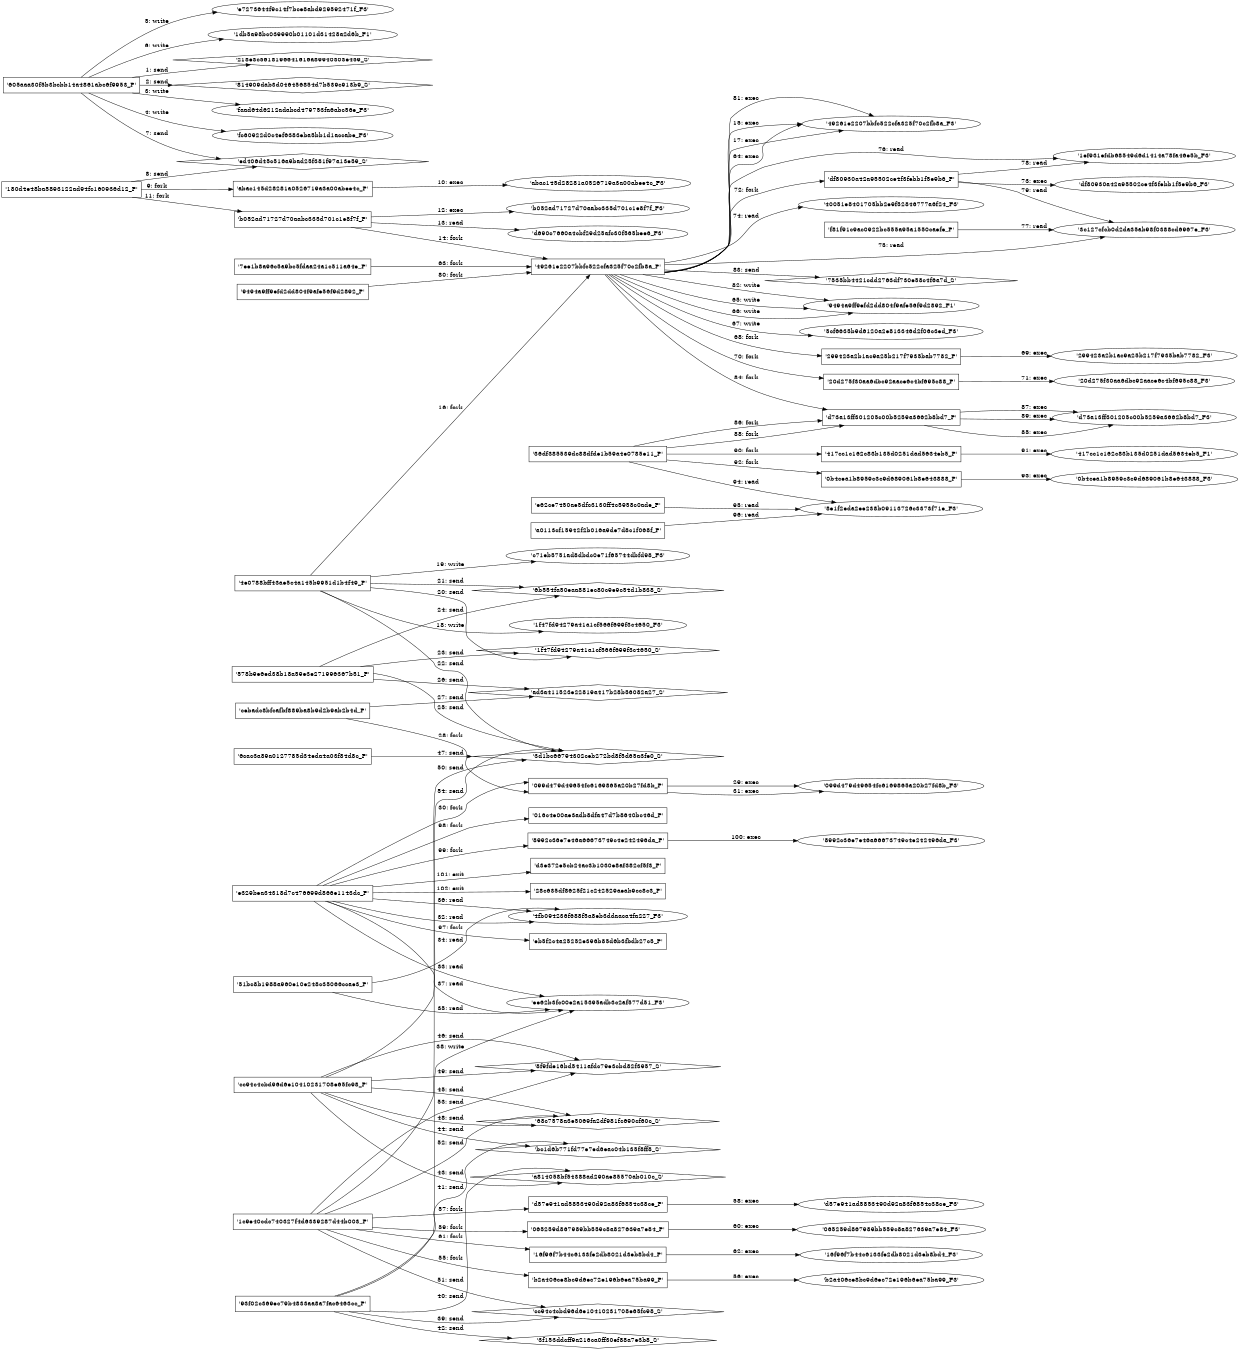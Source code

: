 digraph "D:\Learning\Paper\apt\基于CTI的攻击预警\Dataset\攻击图\ASGfromALLCTI\Vulnerability Spotlight Pidgin Vulnerabilities.dot" {
rankdir="LR"
size="9"
fixedsize="false"
splines="true"
nodesep=0.3
ranksep=0
fontsize=10
overlap="scalexy"
engine= "neato"
	"'218e3c5618196641616a89940303e459_S'" [node_type=Socket shape=diamond]
	"'605aaa30f5b3bcbb14a4861abc6f9953_P'" [node_type=Process shape=box]
	"'605aaa30f5b3bcbb14a4861abc6f9953_P'" -> "'218e3c5618196641616a89940303e459_S'" [label="1: send"]
	"'814909dab3d046456854d7b539c913b9_S'" [node_type=Socket shape=diamond]
	"'605aaa30f5b3bcbb14a4861abc6f9953_P'" [node_type=Process shape=box]
	"'605aaa30f5b3bcbb14a4861abc6f9953_P'" -> "'814909dab3d046456854d7b539c913b9_S'" [label="2: send"]
	"'faad64d6212adabcd479753fa6abc56e_F3'" [node_type=file shape=ellipse]
	"'605aaa30f5b3bcbb14a4861abc6f9953_P'" [node_type=Process shape=box]
	"'605aaa30f5b3bcbb14a4861abc6f9953_P'" -> "'faad64d6212adabcd479753fa6abc56e_F3'" [label="3: write"]
	"'fc60922d0c4ef6383eba5bb1d1accabe_F3'" [node_type=file shape=ellipse]
	"'605aaa30f5b3bcbb14a4861abc6f9953_P'" [node_type=Process shape=box]
	"'605aaa30f5b3bcbb14a4861abc6f9953_P'" -> "'fc60922d0c4ef6383eba5bb1d1accabe_F3'" [label="4: write"]
	"'e7273644f9c14f7bce8abd929592471f_F3'" [node_type=file shape=ellipse]
	"'605aaa30f5b3bcbb14a4861abc6f9953_P'" [node_type=Process shape=box]
	"'605aaa30f5b3bcbb14a4861abc6f9953_P'" -> "'e7273644f9c14f7bce8abd929592471f_F3'" [label="5: write"]
	"'1db5a98bc039990b01101d31428a2d6b_F1'" [node_type=file shape=ellipse]
	"'605aaa30f5b3bcbb14a4861abc6f9953_P'" [node_type=Process shape=box]
	"'605aaa30f5b3bcbb14a4861abc6f9953_P'" -> "'1db5a98bc039990b01101d31428a2d6b_F1'" [label="6: write"]
	"'ed406d45c516a9bad25f381f97a13e59_S'" [node_type=Socket shape=diamond]
	"'605aaa30f5b3bcbb14a4861abc6f9953_P'" [node_type=Process shape=box]
	"'605aaa30f5b3bcbb14a4861abc6f9953_P'" -> "'ed406d45c516a9bad25f381f97a13e59_S'" [label="7: send"]
	"'ed406d45c516a9bad25f381f97a13e59_S'" [node_type=Socket shape=diamond]
	"'180d4e48ba5893122ad94fc160936d12_P'" [node_type=Process shape=box]
	"'180d4e48ba5893122ad94fc160936d12_P'" -> "'ed406d45c516a9bad25f381f97a13e59_S'" [label="8: send"]
	"'180d4e48ba5893122ad94fc160936d12_P'" [node_type=Process shape=box]
	"'abac145d28281a0526719a3a00abee4c_P'" [node_type=Process shape=box]
	"'180d4e48ba5893122ad94fc160936d12_P'" -> "'abac145d28281a0526719a3a00abee4c_P'" [label="9: fork"]
	"'abac145d28281a0526719a3a00abee4c_P'" [node_type=Process shape=box]
	"'abac145d28281a0526719a3a00abee4c_F3'" [node_type=File shape=ellipse]
	"'abac145d28281a0526719a3a00abee4c_P'" -> "'abac145d28281a0526719a3a00abee4c_F3'" [label="10: exec"]
	"'180d4e48ba5893122ad94fc160936d12_P'" [node_type=Process shape=box]
	"'b052ad71727d70aabc335d701c1e8f7f_P'" [node_type=Process shape=box]
	"'180d4e48ba5893122ad94fc160936d12_P'" -> "'b052ad71727d70aabc335d701c1e8f7f_P'" [label="11: fork"]
	"'b052ad71727d70aabc335d701c1e8f7f_P'" [node_type=Process shape=box]
	"'b052ad71727d70aabc335d701c1e8f7f_F3'" [node_type=File shape=ellipse]
	"'b052ad71727d70aabc335d701c1e8f7f_P'" -> "'b052ad71727d70aabc335d701c1e8f7f_F3'" [label="12: exec"]
	"'d690c7660a4cbf29d25afc30f565bee6_F3'" [node_type=file shape=ellipse]
	"'b052ad71727d70aabc335d701c1e8f7f_P'" [node_type=Process shape=box]
	"'b052ad71727d70aabc335d701c1e8f7f_P'" -> "'d690c7660a4cbf29d25afc30f565bee6_F3'" [label="13: read"]
	"'b052ad71727d70aabc335d701c1e8f7f_P'" [node_type=Process shape=box]
	"'49261e2207bbfc522cfa325f70c2fb8a_P'" [node_type=Process shape=box]
	"'b052ad71727d70aabc335d701c1e8f7f_P'" -> "'49261e2207bbfc522cfa325f70c2fb8a_P'" [label="14: fork"]
	"'49261e2207bbfc522cfa325f70c2fb8a_P'" [node_type=Process shape=box]
	"'49261e2207bbfc522cfa325f70c2fb8a_F3'" [node_type=File shape=ellipse]
	"'49261e2207bbfc522cfa325f70c2fb8a_P'" -> "'49261e2207bbfc522cfa325f70c2fb8a_F3'" [label="15: exec"]
	"'4e0788bff43ae5c4a145b9951d1b4f49_P'" [node_type=Process shape=box]
	"'49261e2207bbfc522cfa325f70c2fb8a_P'" [node_type=Process shape=box]
	"'4e0788bff43ae5c4a145b9951d1b4f49_P'" -> "'49261e2207bbfc522cfa325f70c2fb8a_P'" [label="16: fork"]
	"'49261e2207bbfc522cfa325f70c2fb8a_P'" [node_type=Process shape=box]
	"'49261e2207bbfc522cfa325f70c2fb8a_F3'" [node_type=File shape=ellipse]
	"'49261e2207bbfc522cfa325f70c2fb8a_P'" -> "'49261e2207bbfc522cfa325f70c2fb8a_F3'" [label="17: exec"]
	"'1f47fd94279a41a1cf566f699f3c4650_F3'" [node_type=file shape=ellipse]
	"'4e0788bff43ae5c4a145b9951d1b4f49_P'" [node_type=Process shape=box]
	"'4e0788bff43ae5c4a145b9951d1b4f49_P'" -> "'1f47fd94279a41a1cf566f699f3c4650_F3'" [label="18: write"]
	"'c71eb5751ad8dbdc0e71f65744dbfd98_F3'" [node_type=file shape=ellipse]
	"'4e0788bff43ae5c4a145b9951d1b4f49_P'" [node_type=Process shape=box]
	"'4e0788bff43ae5c4a145b9951d1b4f49_P'" -> "'c71eb5751ad8dbdc0e71f65744dbfd98_F3'" [label="19: write"]
	"'1f47fd94279a41a1cf566f699f3c4650_S'" [node_type=Socket shape=diamond]
	"'4e0788bff43ae5c4a145b9951d1b4f49_P'" [node_type=Process shape=box]
	"'4e0788bff43ae5c4a145b9951d1b4f49_P'" -> "'1f47fd94279a41a1cf566f699f3c4650_S'" [label="20: send"]
	"'6b554fa50eaa881ec80c9e9c54d1b838_S'" [node_type=Socket shape=diamond]
	"'4e0788bff43ae5c4a145b9951d1b4f49_P'" [node_type=Process shape=box]
	"'4e0788bff43ae5c4a145b9951d1b4f49_P'" -> "'6b554fa50eaa881ec80c9e9c54d1b838_S'" [label="21: send"]
	"'3d1bc66794302ceb272bd8f5d65a3fe0_S'" [node_type=Socket shape=diamond]
	"'4e0788bff43ae5c4a145b9951d1b4f49_P'" [node_type=Process shape=box]
	"'4e0788bff43ae5c4a145b9951d1b4f49_P'" -> "'3d1bc66794302ceb272bd8f5d65a3fe0_S'" [label="22: send"]
	"'1f47fd94279a41a1cf566f699f3c4650_S'" [node_type=Socket shape=diamond]
	"'578b9e6ed38b18a59e3e271996367b51_P'" [node_type=Process shape=box]
	"'578b9e6ed38b18a59e3e271996367b51_P'" -> "'1f47fd94279a41a1cf566f699f3c4650_S'" [label="23: send"]
	"'6b554fa50eaa881ec80c9e9c54d1b838_S'" [node_type=Socket shape=diamond]
	"'578b9e6ed38b18a59e3e271996367b51_P'" [node_type=Process shape=box]
	"'578b9e6ed38b18a59e3e271996367b51_P'" -> "'6b554fa50eaa881ec80c9e9c54d1b838_S'" [label="24: send"]
	"'3d1bc66794302ceb272bd8f5d65a3fe0_S'" [node_type=Socket shape=diamond]
	"'578b9e6ed38b18a59e3e271996367b51_P'" [node_type=Process shape=box]
	"'578b9e6ed38b18a59e3e271996367b51_P'" -> "'3d1bc66794302ceb272bd8f5d65a3fe0_S'" [label="25: send"]
	"'ad3a411523e22819a417b28b56082a27_S'" [node_type=Socket shape=diamond]
	"'578b9e6ed38b18a59e3e271996367b51_P'" [node_type=Process shape=box]
	"'578b9e6ed38b18a59e3e271996367b51_P'" -> "'ad3a411523e22819a417b28b56082a27_S'" [label="26: send"]
	"'ad3a411523e22819a417b28b56082a27_S'" [node_type=Socket shape=diamond]
	"'cebadc8bfcafbf889ba8b9d2b9ab2b4d_P'" [node_type=Process shape=box]
	"'cebadc8bfcafbf889ba8b9d2b9ab2b4d_P'" -> "'ad3a411523e22819a417b28b56082a27_S'" [label="27: send"]
	"'cebadc8bfcafbf889ba8b9d2b9ab2b4d_P'" [node_type=Process shape=box]
	"'099d479d49654fc6169865a20b27fd8b_P'" [node_type=Process shape=box]
	"'cebadc8bfcafbf889ba8b9d2b9ab2b4d_P'" -> "'099d479d49654fc6169865a20b27fd8b_P'" [label="28: fork"]
	"'099d479d49654fc6169865a20b27fd8b_P'" [node_type=Process shape=box]
	"'099d479d49654fc6169865a20b27fd8b_F3'" [node_type=File shape=ellipse]
	"'099d479d49654fc6169865a20b27fd8b_P'" -> "'099d479d49654fc6169865a20b27fd8b_F3'" [label="29: exec"]
	"'e329bea34318d7c476699d866e1143dc_P'" [node_type=Process shape=box]
	"'099d479d49654fc6169865a20b27fd8b_P'" [node_type=Process shape=box]
	"'e329bea34318d7c476699d866e1143dc_P'" -> "'099d479d49654fc6169865a20b27fd8b_P'" [label="30: fork"]
	"'099d479d49654fc6169865a20b27fd8b_P'" [node_type=Process shape=box]
	"'099d479d49654fc6169865a20b27fd8b_F3'" [node_type=File shape=ellipse]
	"'099d479d49654fc6169865a20b27fd8b_P'" -> "'099d479d49654fc6169865a20b27fd8b_F3'" [label="31: exec"]
	"'4fb094236f688f5a8eb3ddaaca4fa227_F3'" [node_type=file shape=ellipse]
	"'e329bea34318d7c476699d866e1143dc_P'" [node_type=Process shape=box]
	"'e329bea34318d7c476699d866e1143dc_P'" -> "'4fb094236f688f5a8eb3ddaaca4fa227_F3'" [label="32: read"]
	"'ee62b3fc00e2a15395adb3c2af577d51_F3'" [node_type=file shape=ellipse]
	"'e329bea34318d7c476699d866e1143dc_P'" [node_type=Process shape=box]
	"'e329bea34318d7c476699d866e1143dc_P'" -> "'ee62b3fc00e2a15395adb3c2af577d51_F3'" [label="33: read"]
	"'4fb094236f688f5a8eb3ddaaca4fa227_F3'" [node_type=file shape=ellipse]
	"'51bc8b1988a960e10e248c35066ccae3_P'" [node_type=Process shape=box]
	"'51bc8b1988a960e10e248c35066ccae3_P'" -> "'4fb094236f688f5a8eb3ddaaca4fa227_F3'" [label="34: read"]
	"'ee62b3fc00e2a15395adb3c2af577d51_F3'" [node_type=file shape=ellipse]
	"'51bc8b1988a960e10e248c35066ccae3_P'" [node_type=Process shape=box]
	"'51bc8b1988a960e10e248c35066ccae3_P'" -> "'ee62b3fc00e2a15395adb3c2af577d51_F3'" [label="35: read"]
	"'4fb094236f688f5a8eb3ddaaca4fa227_F3'" [node_type=file shape=ellipse]
	"'e329bea34318d7c476699d866e1143dc_P'" [node_type=Process shape=box]
	"'e329bea34318d7c476699d866e1143dc_P'" -> "'4fb094236f688f5a8eb3ddaaca4fa227_F3'" [label="36: read"]
	"'ee62b3fc00e2a15395adb3c2af577d51_F3'" [node_type=file shape=ellipse]
	"'e329bea34318d7c476699d866e1143dc_P'" [node_type=Process shape=box]
	"'e329bea34318d7c476699d866e1143dc_P'" -> "'ee62b3fc00e2a15395adb3c2af577d51_F3'" [label="37: read"]
	"'ee62b3fc00e2a15395adb3c2af577d51_F3'" [node_type=file shape=ellipse]
	"'93f02c369ec79b4833aa8a7fac6463cc_P'" [node_type=Process shape=box]
	"'93f02c369ec79b4833aa8a7fac6463cc_P'" -> "'ee62b3fc00e2a15395adb3c2af577d51_F3'" [label="38: write"]
	"'cc94c4cbd96d6e10410231708e65fc98_S'" [node_type=Socket shape=diamond]
	"'93f02c369ec79b4833aa8a7fac6463cc_P'" [node_type=Process shape=box]
	"'93f02c369ec79b4833aa8a7fac6463cc_P'" -> "'cc94c4cbd96d6e10410231708e65fc98_S'" [label="39: send"]
	"'a814058bf54388ad290ae85570ab010c_S'" [node_type=Socket shape=diamond]
	"'93f02c369ec79b4833aa8a7fac6463cc_P'" [node_type=Process shape=box]
	"'93f02c369ec79b4833aa8a7fac6463cc_P'" -> "'a814058bf54388ad290ae85570ab010c_S'" [label="40: send"]
	"'bc1d6b771fd77e7ed6eac04b135f8ff8_S'" [node_type=Socket shape=diamond]
	"'93f02c369ec79b4833aa8a7fac6463cc_P'" [node_type=Process shape=box]
	"'93f02c369ec79b4833aa8a7fac6463cc_P'" -> "'bc1d6b771fd77e7ed6eac04b135f8ff8_S'" [label="41: send"]
	"'3f153ddcff9a216ca0ff30ef88a7e3b8_S'" [node_type=Socket shape=diamond]
	"'93f02c369ec79b4833aa8a7fac6463cc_P'" [node_type=Process shape=box]
	"'93f02c369ec79b4833aa8a7fac6463cc_P'" -> "'3f153ddcff9a216ca0ff30ef88a7e3b8_S'" [label="42: send"]
	"'a814058bf54388ad290ae85570ab010c_S'" [node_type=Socket shape=diamond]
	"'cc94c4cbd96d6e10410231708e65fc98_P'" [node_type=Process shape=box]
	"'cc94c4cbd96d6e10410231708e65fc98_P'" -> "'a814058bf54388ad290ae85570ab010c_S'" [label="43: send"]
	"'bc1d6b771fd77e7ed6eac04b135f8ff8_S'" [node_type=Socket shape=diamond]
	"'cc94c4cbd96d6e10410231708e65fc98_P'" [node_type=Process shape=box]
	"'cc94c4cbd96d6e10410231708e65fc98_P'" -> "'bc1d6b771fd77e7ed6eac04b135f8ff8_S'" [label="44: send"]
	"'68c7578a3e5069fa2df981fc690cf60c_S'" [node_type=Socket shape=diamond]
	"'cc94c4cbd96d6e10410231708e65fc98_P'" [node_type=Process shape=box]
	"'cc94c4cbd96d6e10410231708e65fc98_P'" -> "'68c7578a3e5069fa2df981fc690cf60c_S'" [label="45: send"]
	"'8f9fde16bd5411afdc79e3cbd82f3957_S'" [node_type=Socket shape=diamond]
	"'cc94c4cbd96d6e10410231708e65fc98_P'" [node_type=Process shape=box]
	"'cc94c4cbd96d6e10410231708e65fc98_P'" -> "'8f9fde16bd5411afdc79e3cbd82f3957_S'" [label="46: send"]
	"'3d1bc66794302ceb272bd8f5d65a3fe0_S'" [node_type=Socket shape=diamond]
	"'6cac3a89a0127785d34eda4a03f84d8c_P'" [node_type=Process shape=box]
	"'6cac3a89a0127785d34eda4a03f84d8c_P'" -> "'3d1bc66794302ceb272bd8f5d65a3fe0_S'" [label="47: send"]
	"'68c7578a3e5069fa2df981fc690cf60c_S'" [node_type=Socket shape=diamond]
	"'cc94c4cbd96d6e10410231708e65fc98_P'" [node_type=Process shape=box]
	"'cc94c4cbd96d6e10410231708e65fc98_P'" -> "'68c7578a3e5069fa2df981fc690cf60c_S'" [label="48: send"]
	"'8f9fde16bd5411afdc79e3cbd82f3957_S'" [node_type=Socket shape=diamond]
	"'cc94c4cbd96d6e10410231708e65fc98_P'" [node_type=Process shape=box]
	"'cc94c4cbd96d6e10410231708e65fc98_P'" -> "'8f9fde16bd5411afdc79e3cbd82f3957_S'" [label="49: send"]
	"'3d1bc66794302ceb272bd8f5d65a3fe0_S'" [node_type=Socket shape=diamond]
	"'cc94c4cbd96d6e10410231708e65fc98_P'" [node_type=Process shape=box]
	"'cc94c4cbd96d6e10410231708e65fc98_P'" -> "'3d1bc66794302ceb272bd8f5d65a3fe0_S'" [label="50: send"]
	"'cc94c4cbd96d6e10410231708e65fc98_S'" [node_type=Socket shape=diamond]
	"'1c9e40cdc740327f4d6339287d44b003_P'" [node_type=Process shape=box]
	"'1c9e40cdc740327f4d6339287d44b003_P'" -> "'cc94c4cbd96d6e10410231708e65fc98_S'" [label="51: send"]
	"'68c7578a3e5069fa2df981fc690cf60c_S'" [node_type=Socket shape=diamond]
	"'1c9e40cdc740327f4d6339287d44b003_P'" [node_type=Process shape=box]
	"'1c9e40cdc740327f4d6339287d44b003_P'" -> "'68c7578a3e5069fa2df981fc690cf60c_S'" [label="52: send"]
	"'8f9fde16bd5411afdc79e3cbd82f3957_S'" [node_type=Socket shape=diamond]
	"'1c9e40cdc740327f4d6339287d44b003_P'" [node_type=Process shape=box]
	"'1c9e40cdc740327f4d6339287d44b003_P'" -> "'8f9fde16bd5411afdc79e3cbd82f3957_S'" [label="53: send"]
	"'3d1bc66794302ceb272bd8f5d65a3fe0_S'" [node_type=Socket shape=diamond]
	"'1c9e40cdc740327f4d6339287d44b003_P'" [node_type=Process shape=box]
	"'1c9e40cdc740327f4d6339287d44b003_P'" -> "'3d1bc66794302ceb272bd8f5d65a3fe0_S'" [label="54: send"]
	"'1c9e40cdc740327f4d6339287d44b003_P'" [node_type=Process shape=box]
	"'b2a406ce8bc9d6ec72e196b6ea75ba99_P'" [node_type=Process shape=box]
	"'1c9e40cdc740327f4d6339287d44b003_P'" -> "'b2a406ce8bc9d6ec72e196b6ea75ba99_P'" [label="55: fork"]
	"'b2a406ce8bc9d6ec72e196b6ea75ba99_P'" [node_type=Process shape=box]
	"'b2a406ce8bc9d6ec72e196b6ea75ba99_F3'" [node_type=File shape=ellipse]
	"'b2a406ce8bc9d6ec72e196b6ea75ba99_P'" -> "'b2a406ce8bc9d6ec72e196b6ea75ba99_F3'" [label="56: exec"]
	"'1c9e40cdc740327f4d6339287d44b003_P'" [node_type=Process shape=box]
	"'d57e941ad5853490d92a83f6854c38ce_P'" [node_type=Process shape=box]
	"'1c9e40cdc740327f4d6339287d44b003_P'" -> "'d57e941ad5853490d92a83f6854c38ce_P'" [label="57: fork"]
	"'d57e941ad5853490d92a83f6854c38ce_P'" [node_type=Process shape=box]
	"'d57e941ad5853490d92a83f6854c38ce_F3'" [node_type=File shape=ellipse]
	"'d57e941ad5853490d92a83f6854c38ce_P'" -> "'d57e941ad5853490d92a83f6854c38ce_F3'" [label="58: exec"]
	"'1c9e40cdc740327f4d6339287d44b003_P'" [node_type=Process shape=box]
	"'065259d867989bb559c8a827639a7e84_P'" [node_type=Process shape=box]
	"'1c9e40cdc740327f4d6339287d44b003_P'" -> "'065259d867989bb559c8a827639a7e84_P'" [label="59: fork"]
	"'065259d867989bb559c8a827639a7e84_P'" [node_type=Process shape=box]
	"'065259d867989bb559c8a827639a7e84_F3'" [node_type=File shape=ellipse]
	"'065259d867989bb559c8a827639a7e84_P'" -> "'065259d867989bb559c8a827639a7e84_F3'" [label="60: exec"]
	"'1c9e40cdc740327f4d6339287d44b003_P'" [node_type=Process shape=box]
	"'16f96f7b44c6133fe2db8021d3eb8bd4_P'" [node_type=Process shape=box]
	"'1c9e40cdc740327f4d6339287d44b003_P'" -> "'16f96f7b44c6133fe2db8021d3eb8bd4_P'" [label="61: fork"]
	"'16f96f7b44c6133fe2db8021d3eb8bd4_P'" [node_type=Process shape=box]
	"'16f96f7b44c6133fe2db8021d3eb8bd4_F3'" [node_type=File shape=ellipse]
	"'16f96f7b44c6133fe2db8021d3eb8bd4_P'" -> "'16f96f7b44c6133fe2db8021d3eb8bd4_F3'" [label="62: exec"]
	"'7ee1b8a96c5a9bc5fdaa24a1c511a64e_P'" [node_type=Process shape=box]
	"'49261e2207bbfc522cfa325f70c2fb8a_P'" [node_type=Process shape=box]
	"'7ee1b8a96c5a9bc5fdaa24a1c511a64e_P'" -> "'49261e2207bbfc522cfa325f70c2fb8a_P'" [label="63: fork"]
	"'49261e2207bbfc522cfa325f70c2fb8a_P'" [node_type=Process shape=box]
	"'49261e2207bbfc522cfa325f70c2fb8a_F3'" [node_type=File shape=ellipse]
	"'49261e2207bbfc522cfa325f70c2fb8a_P'" -> "'49261e2207bbfc522cfa325f70c2fb8a_F3'" [label="64: exec"]
	"'9494a9ff9efd2dd804f9afe56f9d2892_F1'" [node_type=file shape=ellipse]
	"'49261e2207bbfc522cfa325f70c2fb8a_P'" [node_type=Process shape=box]
	"'49261e2207bbfc522cfa325f70c2fb8a_P'" -> "'9494a9ff9efd2dd804f9afe56f9d2892_F1'" [label="65: write"]
	"'9494a9ff9efd2dd804f9afe56f9d2892_F1'" [node_type=file shape=ellipse]
	"'49261e2207bbfc522cfa325f70c2fb8a_P'" [node_type=Process shape=box]
	"'49261e2207bbfc522cfa325f70c2fb8a_P'" -> "'9494a9ff9efd2dd804f9afe56f9d2892_F1'" [label="66: write"]
	"'5cf6635b9d6120a2e813346d2f06c3ed_F3'" [node_type=file shape=ellipse]
	"'49261e2207bbfc522cfa325f70c2fb8a_P'" [node_type=Process shape=box]
	"'49261e2207bbfc522cfa325f70c2fb8a_P'" -> "'5cf6635b9d6120a2e813346d2f06c3ed_F3'" [label="67: write"]
	"'49261e2207bbfc522cfa325f70c2fb8a_P'" [node_type=Process shape=box]
	"'299423a2b1ac9a25b217f7935bab7782_P'" [node_type=Process shape=box]
	"'49261e2207bbfc522cfa325f70c2fb8a_P'" -> "'299423a2b1ac9a25b217f7935bab7782_P'" [label="68: fork"]
	"'299423a2b1ac9a25b217f7935bab7782_P'" [node_type=Process shape=box]
	"'299423a2b1ac9a25b217f7935bab7782_F3'" [node_type=File shape=ellipse]
	"'299423a2b1ac9a25b217f7935bab7782_P'" -> "'299423a2b1ac9a25b217f7935bab7782_F3'" [label="69: exec"]
	"'49261e2207bbfc522cfa325f70c2fb8a_P'" [node_type=Process shape=box]
	"'20d275f30aa6dbc92aace6c4bf695c88_P'" [node_type=Process shape=box]
	"'49261e2207bbfc522cfa325f70c2fb8a_P'" -> "'20d275f30aa6dbc92aace6c4bf695c88_P'" [label="70: fork"]
	"'20d275f30aa6dbc92aace6c4bf695c88_P'" [node_type=Process shape=box]
	"'20d275f30aa6dbc92aace6c4bf695c88_F3'" [node_type=File shape=ellipse]
	"'20d275f30aa6dbc92aace6c4bf695c88_P'" -> "'20d275f30aa6dbc92aace6c4bf695c88_F3'" [label="71: exec"]
	"'49261e2207bbfc522cfa325f70c2fb8a_P'" [node_type=Process shape=box]
	"'df80930a42a95502ce4f3febb1f5e9b6_P'" [node_type=Process shape=box]
	"'49261e2207bbfc522cfa325f70c2fb8a_P'" -> "'df80930a42a95502ce4f3febb1f5e9b6_P'" [label="72: fork"]
	"'df80930a42a95502ce4f3febb1f5e9b6_P'" [node_type=Process shape=box]
	"'df80930a42a95502ce4f3febb1f5e9b6_F3'" [node_type=File shape=ellipse]
	"'df80930a42a95502ce4f3febb1f5e9b6_P'" -> "'df80930a42a95502ce4f3febb1f5e9b6_F3'" [label="73: exec"]
	"'40051e8401705bb2e9f52846777a6f24_F3'" [node_type=file shape=ellipse]
	"'49261e2207bbfc522cfa325f70c2fb8a_P'" [node_type=Process shape=box]
	"'49261e2207bbfc522cfa325f70c2fb8a_P'" -> "'40051e8401705bb2e9f52846777a6f24_F3'" [label="74: read"]
	"'3c127cfcb0d2da35ab98f0388cd6967e_F3'" [node_type=file shape=ellipse]
	"'49261e2207bbfc522cfa325f70c2fb8a_P'" [node_type=Process shape=box]
	"'49261e2207bbfc522cfa325f70c2fb8a_P'" -> "'3c127cfcb0d2da35ab98f0388cd6967e_F3'" [label="75: read"]
	"'1ef931efdb68549d6d1414a78fa46e5b_F3'" [node_type=file shape=ellipse]
	"'49261e2207bbfc522cfa325f70c2fb8a_P'" [node_type=Process shape=box]
	"'49261e2207bbfc522cfa325f70c2fb8a_P'" -> "'1ef931efdb68549d6d1414a78fa46e5b_F3'" [label="76: read"]
	"'3c127cfcb0d2da35ab98f0388cd6967e_F3'" [node_type=file shape=ellipse]
	"'f81f91c9ac0922bc555a95a1550caefe_P'" [node_type=Process shape=box]
	"'f81f91c9ac0922bc555a95a1550caefe_P'" -> "'3c127cfcb0d2da35ab98f0388cd6967e_F3'" [label="77: read"]
	"'1ef931efdb68549d6d1414a78fa46e5b_F3'" [node_type=file shape=ellipse]
	"'df80930a42a95502ce4f3febb1f5e9b6_P'" [node_type=Process shape=box]
	"'df80930a42a95502ce4f3febb1f5e9b6_P'" -> "'1ef931efdb68549d6d1414a78fa46e5b_F3'" [label="78: read"]
	"'3c127cfcb0d2da35ab98f0388cd6967e_F3'" [node_type=file shape=ellipse]
	"'df80930a42a95502ce4f3febb1f5e9b6_P'" [node_type=Process shape=box]
	"'df80930a42a95502ce4f3febb1f5e9b6_P'" -> "'3c127cfcb0d2da35ab98f0388cd6967e_F3'" [label="79: read"]
	"'9494a9ff9efd2dd804f9afe56f9d2892_P'" [node_type=Process shape=box]
	"'49261e2207bbfc522cfa325f70c2fb8a_P'" [node_type=Process shape=box]
	"'9494a9ff9efd2dd804f9afe56f9d2892_P'" -> "'49261e2207bbfc522cfa325f70c2fb8a_P'" [label="80: fork"]
	"'49261e2207bbfc522cfa325f70c2fb8a_P'" [node_type=Process shape=box]
	"'49261e2207bbfc522cfa325f70c2fb8a_F3'" [node_type=File shape=ellipse]
	"'49261e2207bbfc522cfa325f70c2fb8a_P'" -> "'49261e2207bbfc522cfa325f70c2fb8a_F3'" [label="81: exec"]
	"'9494a9ff9efd2dd804f9afe56f9d2892_F1'" [node_type=file shape=ellipse]
	"'49261e2207bbfc522cfa325f70c2fb8a_P'" [node_type=Process shape=box]
	"'49261e2207bbfc522cfa325f70c2fb8a_P'" -> "'9494a9ff9efd2dd804f9afe56f9d2892_F1'" [label="82: write"]
	"'7535bb4421cdd2763df730e58c4f6a7d_S'" [node_type=Socket shape=diamond]
	"'49261e2207bbfc522cfa325f70c2fb8a_P'" [node_type=Process shape=box]
	"'49261e2207bbfc522cfa325f70c2fb8a_P'" -> "'7535bb4421cdd2763df730e58c4f6a7d_S'" [label="83: send"]
	"'49261e2207bbfc522cfa325f70c2fb8a_P'" [node_type=Process shape=box]
	"'d73a13ff301205c00b5259a3662b8bd7_P'" [node_type=Process shape=box]
	"'49261e2207bbfc522cfa325f70c2fb8a_P'" -> "'d73a13ff301205c00b5259a3662b8bd7_P'" [label="84: fork"]
	"'d73a13ff301205c00b5259a3662b8bd7_P'" [node_type=Process shape=box]
	"'d73a13ff301205c00b5259a3662b8bd7_F3'" [node_type=File shape=ellipse]
	"'d73a13ff301205c00b5259a3662b8bd7_P'" -> "'d73a13ff301205c00b5259a3662b8bd7_F3'" [label="85: exec"]
	"'36df385539dc88dfde1b59a4e0785e11_P'" [node_type=Process shape=box]
	"'d73a13ff301205c00b5259a3662b8bd7_P'" [node_type=Process shape=box]
	"'36df385539dc88dfde1b59a4e0785e11_P'" -> "'d73a13ff301205c00b5259a3662b8bd7_P'" [label="86: fork"]
	"'d73a13ff301205c00b5259a3662b8bd7_P'" [node_type=Process shape=box]
	"'d73a13ff301205c00b5259a3662b8bd7_F3'" [node_type=File shape=ellipse]
	"'d73a13ff301205c00b5259a3662b8bd7_P'" -> "'d73a13ff301205c00b5259a3662b8bd7_F3'" [label="87: exec"]
	"'36df385539dc88dfde1b59a4e0785e11_P'" [node_type=Process shape=box]
	"'d73a13ff301205c00b5259a3662b8bd7_P'" [node_type=Process shape=box]
	"'36df385539dc88dfde1b59a4e0785e11_P'" -> "'d73a13ff301205c00b5259a3662b8bd7_P'" [label="88: fork"]
	"'d73a13ff301205c00b5259a3662b8bd7_P'" [node_type=Process shape=box]
	"'d73a13ff301205c00b5259a3662b8bd7_F3'" [node_type=File shape=ellipse]
	"'d73a13ff301205c00b5259a3662b8bd7_P'" -> "'d73a13ff301205c00b5259a3662b8bd7_F3'" [label="89: exec"]
	"'36df385539dc88dfde1b59a4e0785e11_P'" [node_type=Process shape=box]
	"'417cc1c162c83b135d0251dad5634eb5_P'" [node_type=Process shape=box]
	"'36df385539dc88dfde1b59a4e0785e11_P'" -> "'417cc1c162c83b135d0251dad5634eb5_P'" [label="90: fork"]
	"'417cc1c162c83b135d0251dad5634eb5_P'" [node_type=Process shape=box]
	"'417cc1c162c83b135d0251dad5634eb5_F1'" [node_type=File shape=ellipse]
	"'417cc1c162c83b135d0251dad5634eb5_P'" -> "'417cc1c162c83b135d0251dad5634eb5_F1'" [label="91: exec"]
	"'36df385539dc88dfde1b59a4e0785e11_P'" [node_type=Process shape=box]
	"'0b4cea1b8959c3c9d689061b8e643888_P'" [node_type=Process shape=box]
	"'36df385539dc88dfde1b59a4e0785e11_P'" -> "'0b4cea1b8959c3c9d689061b8e643888_P'" [label="92: fork"]
	"'0b4cea1b8959c3c9d689061b8e643888_P'" [node_type=Process shape=box]
	"'0b4cea1b8959c3c9d689061b8e643888_F3'" [node_type=File shape=ellipse]
	"'0b4cea1b8959c3c9d689061b8e643888_P'" -> "'0b4cea1b8959c3c9d689061b8e643888_F3'" [label="93: exec"]
	"'8e1f2eda2ee238b09113726c3373f71e_F3'" [node_type=file shape=ellipse]
	"'36df385539dc88dfde1b59a4e0785e11_P'" [node_type=Process shape=box]
	"'36df385539dc88dfde1b59a4e0785e11_P'" -> "'8e1f2eda2ee238b09113726c3373f71e_F3'" [label="94: read"]
	"'8e1f2eda2ee238b09113726c3373f71e_F3'" [node_type=file shape=ellipse]
	"'e62ce7450ae5dfc3130ff4c5958c0ade_P'" [node_type=Process shape=box]
	"'e62ce7450ae5dfc3130ff4c5958c0ade_P'" -> "'8e1f2eda2ee238b09113726c3373f71e_F3'" [label="95: read"]
	"'8e1f2eda2ee238b09113726c3373f71e_F3'" [node_type=file shape=ellipse]
	"'a0113cf15942f2b016a9de7d8c1f068f_P'" [node_type=Process shape=box]
	"'a0113cf15942f2b016a9de7d8c1f068f_P'" -> "'8e1f2eda2ee238b09113726c3373f71e_F3'" [label="96: read"]
	"'e329bea34318d7c476699d866e1143dc_P'" [node_type=Process shape=box]
	"'eb5f2c4a25252e396b85d6b3fbdb27c5_P'" [node_type=Process shape=box]
	"'e329bea34318d7c476699d866e1143dc_P'" -> "'eb5f2c4a25252e396b85d6b3fbdb27c5_P'" [label="97: fork"]
	"'e329bea34318d7c476699d866e1143dc_P'" [node_type=Process shape=box]
	"'016c4e00ae3adb8dfa47d7b8640bc46d_P'" [node_type=Process shape=box]
	"'e329bea34318d7c476699d866e1143dc_P'" -> "'016c4e00ae3adb8dfa47d7b8640bc46d_P'" [label="98: fork"]
	"'e329bea34318d7c476699d866e1143dc_P'" [node_type=Process shape=box]
	"'8992c36e7e46a66673749c4e242496da_P'" [node_type=Process shape=box]
	"'e329bea34318d7c476699d866e1143dc_P'" -> "'8992c36e7e46a66673749c4e242496da_P'" [label="99: fork"]
	"'8992c36e7e46a66673749c4e242496da_P'" [node_type=Process shape=box]
	"'8992c36e7e46a66673749c4e242496da_F3'" [node_type=File shape=ellipse]
	"'8992c36e7e46a66673749c4e242496da_P'" -> "'8992c36e7e46a66673749c4e242496da_F3'" [label="100: exec"]
	"'e329bea34318d7c476699d866e1143dc_P'" [node_type=Process shape=box]
	"'d3e372e5cb24ac3b1030e8af382cf5f3_P'" [node_type=Process shape=box]
	"'e329bea34318d7c476699d866e1143dc_P'" -> "'d3e372e5cb24ac3b1030e8af382cf5f3_P'" [label="101: exit"]
	"'e329bea34318d7c476699d866e1143dc_P'" [node_type=Process shape=box]
	"'28c635df8625f21c242529aeab9cc8c3_P'" [node_type=Process shape=box]
	"'e329bea34318d7c476699d866e1143dc_P'" -> "'28c635df8625f21c242529aeab9cc8c3_P'" [label="102: exit"]
}
